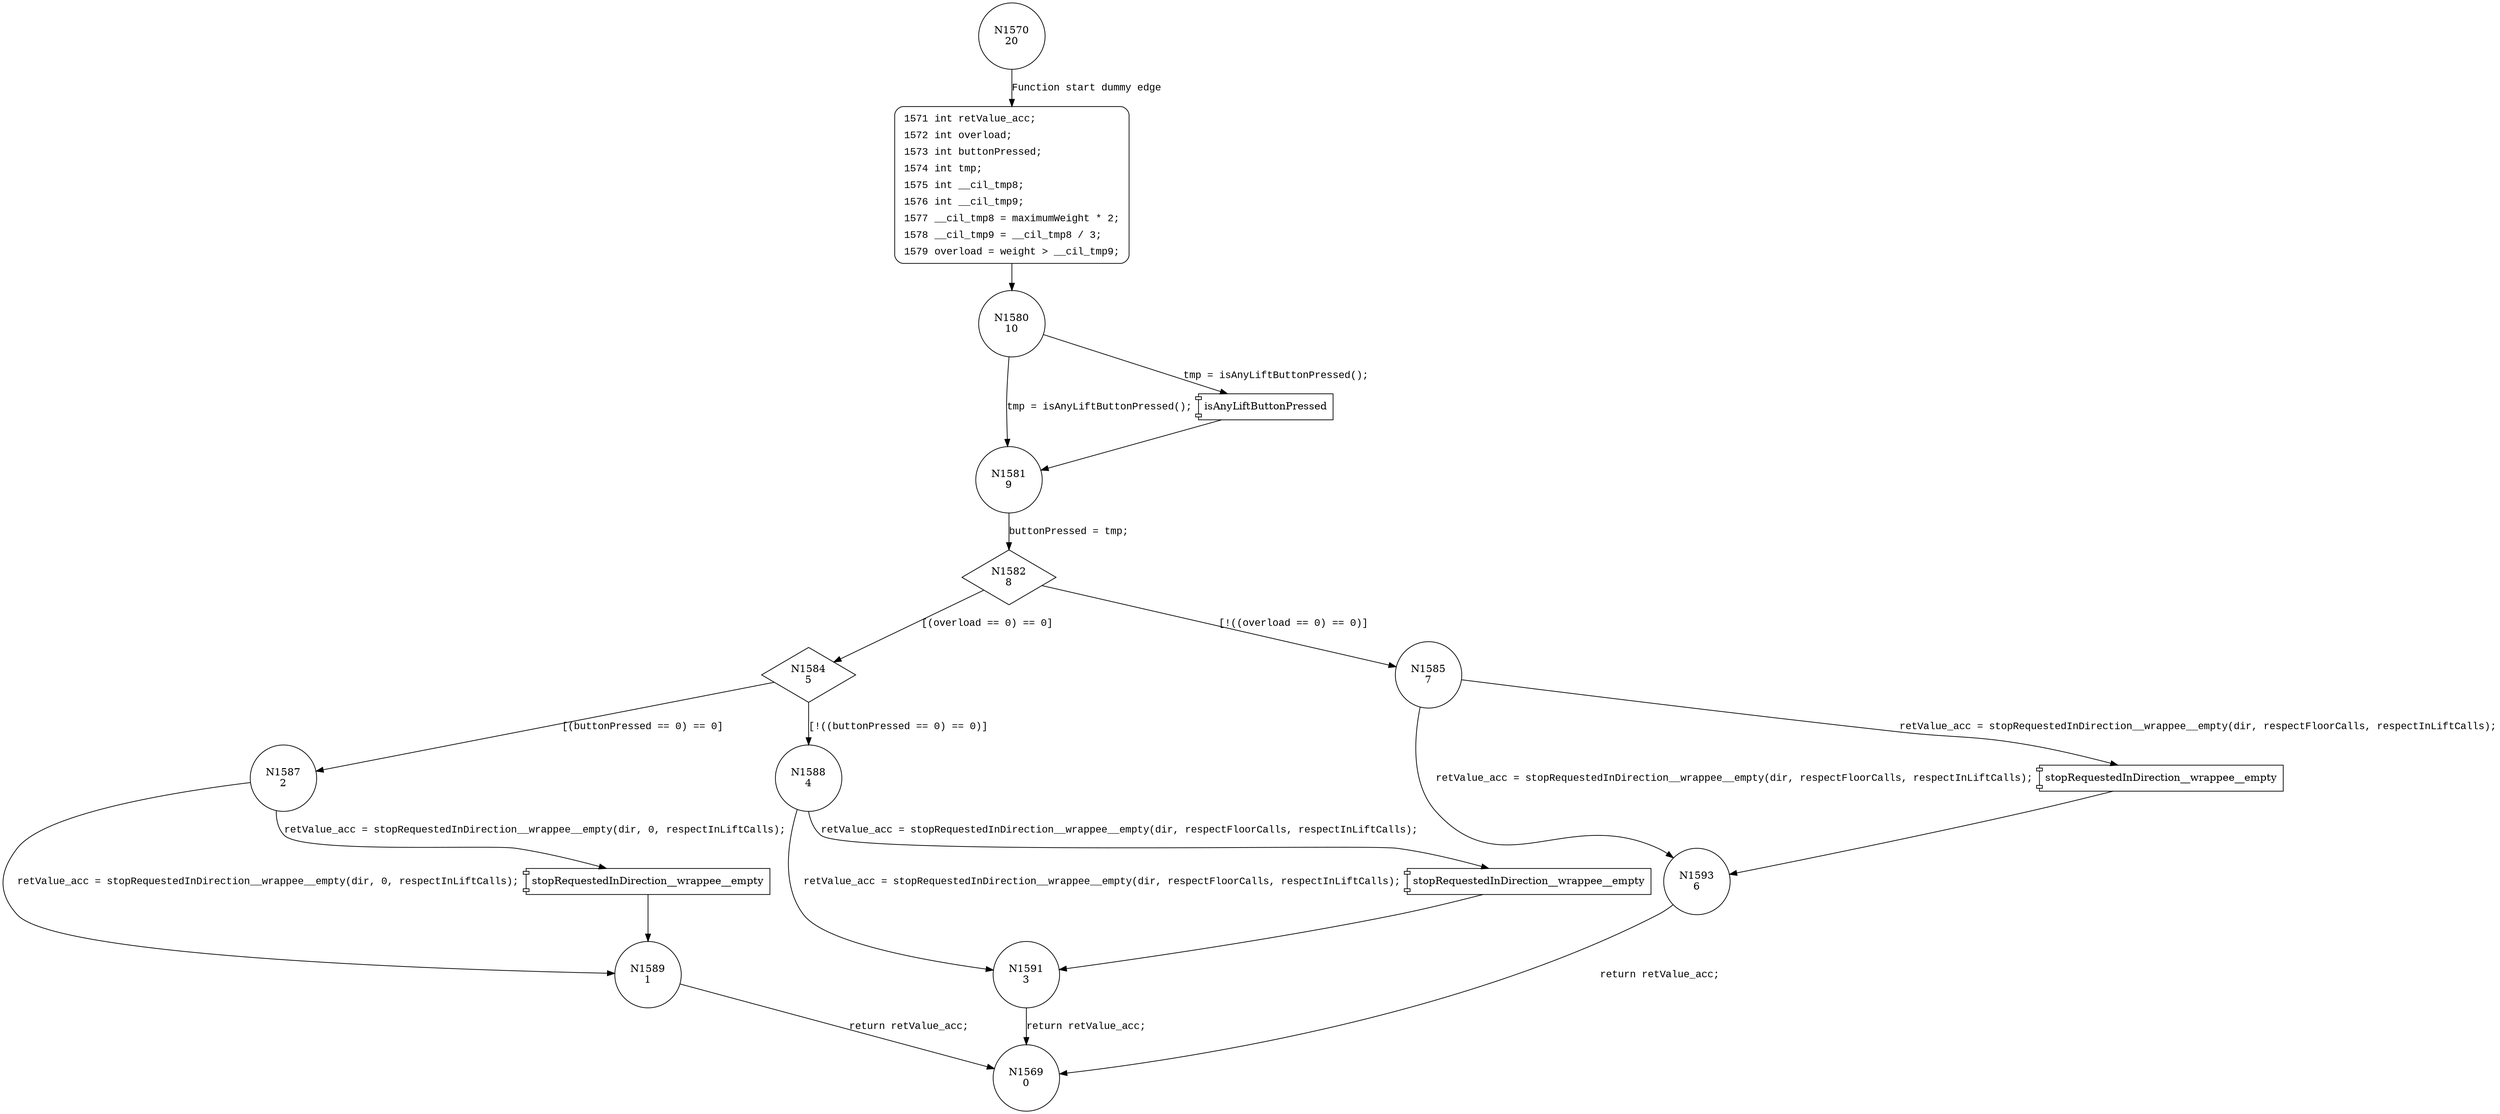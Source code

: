 digraph stopRequestedInDirection__wrappee__twothirdsfull {
1570 [shape="circle" label="N1570\n20"]
1571 [shape="circle" label="N1571\n19"]
1580 [shape="circle" label="N1580\n10"]
1581 [shape="circle" label="N1581\n9"]
1582 [shape="diamond" label="N1582\n8"]
1584 [shape="diamond" label="N1584\n5"]
1585 [shape="circle" label="N1585\n7"]
1593 [shape="circle" label="N1593\n6"]
1569 [shape="circle" label="N1569\n0"]
1587 [shape="circle" label="N1587\n2"]
1588 [shape="circle" label="N1588\n4"]
1591 [shape="circle" label="N1591\n3"]
1589 [shape="circle" label="N1589\n1"]
1571 [style="filled,bold" penwidth="1" fillcolor="white" fontname="Courier New" shape="Mrecord" label=<<table border="0" cellborder="0" cellpadding="3" bgcolor="white"><tr><td align="right">1571</td><td align="left">int retValue_acc;</td></tr><tr><td align="right">1572</td><td align="left">int overload;</td></tr><tr><td align="right">1573</td><td align="left">int buttonPressed;</td></tr><tr><td align="right">1574</td><td align="left">int tmp;</td></tr><tr><td align="right">1575</td><td align="left">int __cil_tmp8;</td></tr><tr><td align="right">1576</td><td align="left">int __cil_tmp9;</td></tr><tr><td align="right">1577</td><td align="left">__cil_tmp8 = maximumWeight * 2;</td></tr><tr><td align="right">1578</td><td align="left">__cil_tmp9 = __cil_tmp8 / 3;</td></tr><tr><td align="right">1579</td><td align="left">overload = weight &gt; __cil_tmp9;</td></tr></table>>]
1571 -> 1580[label=""]
1570 -> 1571 [label="Function start dummy edge" fontname="Courier New"]
100053 [shape="component" label="isAnyLiftButtonPressed"]
1580 -> 100053 [label="tmp = isAnyLiftButtonPressed();" fontname="Courier New"]
100053 -> 1581 [label="" fontname="Courier New"]
1580 -> 1581 [label="tmp = isAnyLiftButtonPressed();" fontname="Courier New"]
1581 -> 1582 [label="buttonPressed = tmp;" fontname="Courier New"]
1582 -> 1584 [label="[(overload == 0) == 0]" fontname="Courier New"]
1582 -> 1585 [label="[!((overload == 0) == 0)]" fontname="Courier New"]
100054 [shape="component" label="stopRequestedInDirection__wrappee__empty"]
1585 -> 100054 [label="retValue_acc = stopRequestedInDirection__wrappee__empty(dir, respectFloorCalls, respectInLiftCalls);" fontname="Courier New"]
100054 -> 1593 [label="" fontname="Courier New"]
1585 -> 1593 [label="retValue_acc = stopRequestedInDirection__wrappee__empty(dir, respectFloorCalls, respectInLiftCalls);" fontname="Courier New"]
1593 -> 1569 [label="return retValue_acc;" fontname="Courier New"]
1584 -> 1587 [label="[(buttonPressed == 0) == 0]" fontname="Courier New"]
1584 -> 1588 [label="[!((buttonPressed == 0) == 0)]" fontname="Courier New"]
100055 [shape="component" label="stopRequestedInDirection__wrappee__empty"]
1588 -> 100055 [label="retValue_acc = stopRequestedInDirection__wrappee__empty(dir, respectFloorCalls, respectInLiftCalls);" fontname="Courier New"]
100055 -> 1591 [label="" fontname="Courier New"]
1588 -> 1591 [label="retValue_acc = stopRequestedInDirection__wrappee__empty(dir, respectFloorCalls, respectInLiftCalls);" fontname="Courier New"]
1591 -> 1569 [label="return retValue_acc;" fontname="Courier New"]
100056 [shape="component" label="stopRequestedInDirection__wrappee__empty"]
1587 -> 100056 [label="retValue_acc = stopRequestedInDirection__wrappee__empty(dir, 0, respectInLiftCalls);" fontname="Courier New"]
100056 -> 1589 [label="" fontname="Courier New"]
1587 -> 1589 [label="retValue_acc = stopRequestedInDirection__wrappee__empty(dir, 0, respectInLiftCalls);" fontname="Courier New"]
1589 -> 1569 [label="return retValue_acc;" fontname="Courier New"]
}